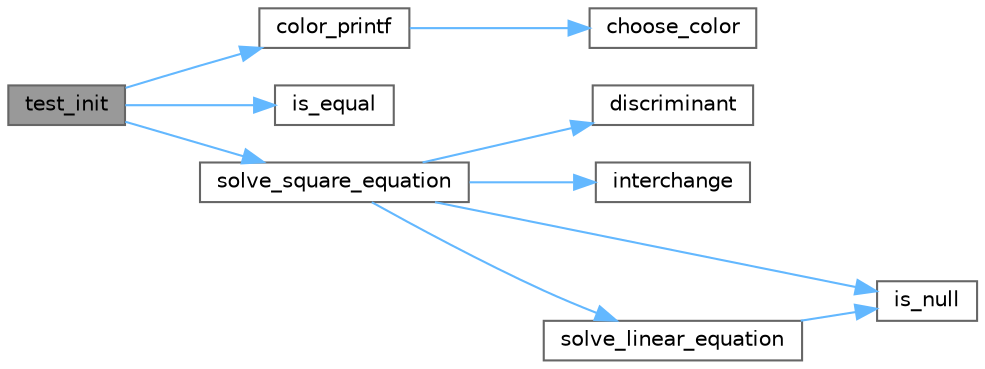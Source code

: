 digraph "test_init"
{
 // LATEX_PDF_SIZE
  bgcolor="transparent";
  edge [fontname=Helvetica,fontsize=10,labelfontname=Helvetica,labelfontsize=10];
  node [fontname=Helvetica,fontsize=10,shape=box,height=0.2,width=0.4];
  rankdir="LR";
  Node1 [id="Node000001",label="test_init",height=0.2,width=0.4,color="gray40", fillcolor="grey60", style="filled", fontcolor="black",tooltip="a function for running a single test"];
  Node1 -> Node2 [id="edge1_Node000001_Node000002",color="steelblue1",style="solid",tooltip=" "];
  Node2 [id="Node000002",label="color_printf",height=0.2,width=0.4,color="grey40", fillcolor="white", style="filled",URL="$color__printf_8cpp.html#a7c074de3badf5ee9989edbb64d6b3ec2",tooltip="main function for printing colorful text (works like fprintf() but has a color as an arg)"];
  Node2 -> Node3 [id="edge2_Node000002_Node000003",color="steelblue1",style="solid",tooltip=" "];
  Node3 [id="Node000003",label="choose_color",height=0.2,width=0.4,color="grey40", fillcolor="white", style="filled",URL="$color__printf_8cpp.html#a931e0d552b91322e02167b6261de8596",tooltip="a function for converting enum color value to string (esc sequence)"];
  Node1 -> Node4 [id="edge3_Node000001_Node000004",color="steelblue1",style="solid",tooltip=" "];
  Node4 [id="Node000004",label="is_equal",height=0.2,width=0.4,color="grey40", fillcolor="white", style="filled",URL="$solve__equation_8cpp.html#a5cf9cf5e86c145a2bc103e94d0eb54db",tooltip="a function for comparing two dobule numbers (equal or not?)"];
  Node1 -> Node5 [id="edge4_Node000001_Node000005",color="steelblue1",style="solid",tooltip=" "];
  Node5 [id="Node000005",label="solve_square_equation",height=0.2,width=0.4,color="grey40", fillcolor="white", style="filled",URL="$solve__equation_8cpp.html#adb544ab94d3a5fa092f9e9eab7480cb9",tooltip="a function for solving square equation"];
  Node5 -> Node6 [id="edge5_Node000005_Node000006",color="steelblue1",style="solid",tooltip=" "];
  Node6 [id="Node000006",label="discriminant",height=0.2,width=0.4,color="grey40", fillcolor="white", style="filled",URL="$solve__equation_8cpp.html#a2876dcc4846e2235854a720d47131b88",tooltip="a function for solving discriminant"];
  Node5 -> Node7 [id="edge6_Node000005_Node000007",color="steelblue1",style="solid",tooltip=" "];
  Node7 [id="Node000007",label="interchange",height=0.2,width=0.4,color="grey40", fillcolor="white", style="filled",URL="$solve__equation_8cpp.html#ac44fe699bcba20ea6e1d9610de04ec15",tooltip="a function for interchanging the values of two numbers"];
  Node5 -> Node8 [id="edge7_Node000005_Node000008",color="steelblue1",style="solid",tooltip=" "];
  Node8 [id="Node000008",label="is_null",height=0.2,width=0.4,color="grey40", fillcolor="white", style="filled",URL="$solve__equation_8cpp.html#a247978824ef960d655ab771781bbbcfa",tooltip="a function for comparing double number with null"];
  Node5 -> Node9 [id="edge8_Node000005_Node000009",color="steelblue1",style="solid",tooltip=" "];
  Node9 [id="Node000009",label="solve_linear_equation",height=0.2,width=0.4,color="grey40", fillcolor="white", style="filled",URL="$solve__equation_8cpp.html#a68e3792d06ce7da11a042243ec03916f",tooltip="a function for solving a linear equation"];
  Node9 -> Node8 [id="edge9_Node000009_Node000008",color="steelblue1",style="solid",tooltip=" "];
}
